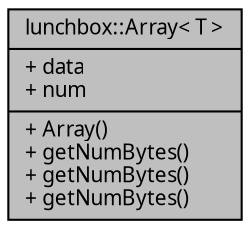 digraph "lunchbox::Array&lt; T &gt;"
{
  edge [fontname="Sans",fontsize="10",labelfontname="Sans",labelfontsize="10"];
  node [fontname="Sans",fontsize="10",shape=record];
  Node1 [label="{lunchbox::Array\< T \>\n|+ data\l+ num\l|+ Array()\l+ getNumBytes()\l+ getNumBytes()\l+ getNumBytes()\l}",height=0.2,width=0.4,color="black", fillcolor="grey75", style="filled" fontcolor="black"];
}
